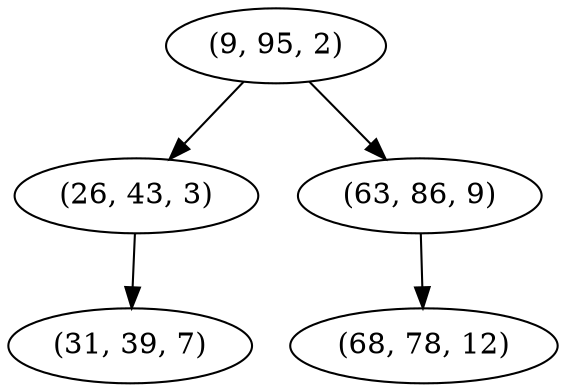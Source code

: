 digraph tree {
    "(9, 95, 2)";
    "(26, 43, 3)";
    "(31, 39, 7)";
    "(63, 86, 9)";
    "(68, 78, 12)";
    "(9, 95, 2)" -> "(26, 43, 3)";
    "(9, 95, 2)" -> "(63, 86, 9)";
    "(26, 43, 3)" -> "(31, 39, 7)";
    "(63, 86, 9)" -> "(68, 78, 12)";
}
